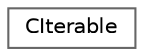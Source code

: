 digraph "Graphical Class Hierarchy"
{
 // INTERACTIVE_SVG=YES
 // LATEX_PDF_SIZE
  bgcolor="transparent";
  edge [fontname=Helvetica,fontsize=10,labelfontname=Helvetica,labelfontsize=10];
  node [fontname=Helvetica,fontsize=10,shape=box,height=0.2,width=0.4];
  rankdir="LR";
  Node0 [id="Node000000",label="CIterable",height=0.2,width=0.4,color="grey40", fillcolor="white", style="filled",URL="$d7/d5d/structCIterable.html",tooltip="Describes a type that can be iterated over using range-based for loops or standard algorithms."];
}
